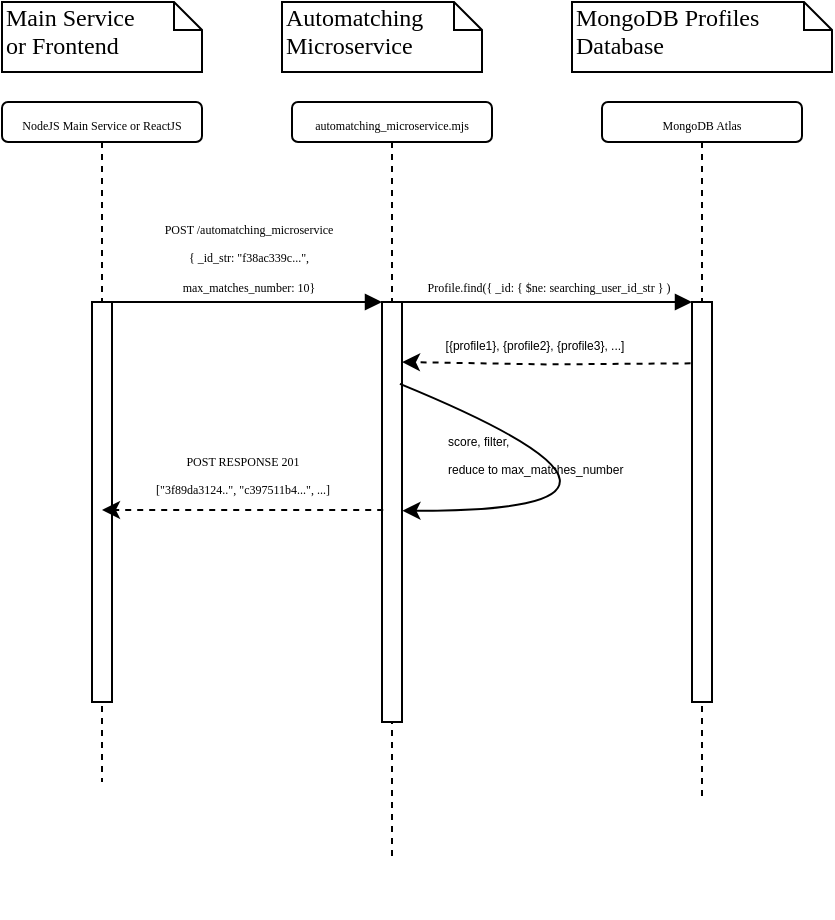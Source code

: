 <mxfile version="27.0.5">
  <diagram name="Page-1" id="13e1069c-82ec-6db2-03f1-153e76fe0fe0">
    <mxGraphModel dx="630" dy="466" grid="1" gridSize="5" guides="1" tooltips="1" connect="1" arrows="1" fold="1" page="1" pageScale="1" pageWidth="413" pageHeight="291" background="none" math="0" shadow="0">
      <root>
        <mxCell id="0" />
        <mxCell id="1" parent="0" />
        <mxCell id="7baba1c4bc27f4b0-2" value="&lt;font style=&quot;font-size: 6px;&quot;&gt;automatching_microservice.mjs&lt;/font&gt;" style="shape=umlLifeline;perimeter=lifelinePerimeter;whiteSpace=wrap;html=1;container=1;collapsible=0;recursiveResize=0;outlineConnect=0;rounded=1;shadow=0;comic=0;labelBackgroundColor=none;strokeWidth=1;fontFamily=Verdana;fontSize=12;align=center;size=20;" parent="1" vertex="1">
          <mxGeometry x="365" y="85" width="100" height="380" as="geometry" />
        </mxCell>
        <mxCell id="TDEUEZQy1v7NWjYbvlac-11" style="edgeStyle=orthogonalEdgeStyle;rounded=0;orthogonalLoop=1;jettySize=auto;html=1;strokeColor=none;" parent="7baba1c4bc27f4b0-2" source="7baba1c4bc27f4b0-10" target="7baba1c4bc27f4b0-2" edge="1">
          <mxGeometry relative="1" as="geometry" />
        </mxCell>
        <mxCell id="7baba1c4bc27f4b0-10" value="" style="html=1;points=[];perimeter=orthogonalPerimeter;rounded=0;shadow=0;comic=0;labelBackgroundColor=none;strokeWidth=1;fontFamily=Verdana;fontSize=12;align=center;" parent="7baba1c4bc27f4b0-2" vertex="1">
          <mxGeometry x="45" y="100" width="10" height="210" as="geometry" />
        </mxCell>
        <mxCell id="TDEUEZQy1v7NWjYbvlac-15" value="" style="curved=1;endArrow=classic;html=1;rounded=0;exitX=0.896;exitY=0.195;exitDx=0;exitDy=0;exitPerimeter=0;entryX=1.023;entryY=0.497;entryDx=0;entryDy=0;entryPerimeter=0;" parent="7baba1c4bc27f4b0-2" source="7baba1c4bc27f4b0-10" target="7baba1c4bc27f4b0-10" edge="1">
          <mxGeometry width="50" height="50" relative="1" as="geometry">
            <mxPoint x="190" y="220" as="sourcePoint" />
            <mxPoint x="240" y="170" as="targetPoint" />
            <Array as="points">
              <mxPoint x="210" y="205" />
            </Array>
          </mxGeometry>
        </mxCell>
        <mxCell id="TDEUEZQy1v7NWjYbvlac-16" value="&lt;font style=&quot;font-size: 6px;&quot;&gt;score, filter,&lt;/font&gt;&lt;div&gt;&lt;font style=&quot;font-size: 6px;&quot;&gt;reduce to max_matches_number&lt;/font&gt;&lt;/div&gt;" style="edgeLabel;html=1;align=left;verticalAlign=middle;resizable=0;points=[];labelBackgroundColor=none;" parent="TDEUEZQy1v7NWjYbvlac-15" vertex="1" connectable="0">
          <mxGeometry x="-0.142" y="-10" relative="1" as="geometry">
            <mxPoint x="-103" y="-28" as="offset" />
          </mxGeometry>
        </mxCell>
        <mxCell id="7baba1c4bc27f4b0-3" value="&lt;font style=&quot;font-size: 6px;&quot;&gt;MongoDB Atlas&lt;/font&gt;" style="shape=umlLifeline;perimeter=lifelinePerimeter;whiteSpace=wrap;html=1;container=1;collapsible=0;recursiveResize=0;outlineConnect=0;rounded=1;shadow=0;comic=0;labelBackgroundColor=none;strokeWidth=1;fontFamily=Verdana;fontSize=12;align=center;size=20;" parent="1" vertex="1">
          <mxGeometry x="520" y="85" width="100" height="350" as="geometry" />
        </mxCell>
        <mxCell id="7baba1c4bc27f4b0-13" value="" style="html=1;points=[];perimeter=orthogonalPerimeter;rounded=0;shadow=0;comic=0;labelBackgroundColor=none;strokeWidth=1;fontFamily=Verdana;fontSize=12;align=center;" parent="7baba1c4bc27f4b0-3" vertex="1">
          <mxGeometry x="45" y="100" width="10" height="200" as="geometry" />
        </mxCell>
        <mxCell id="7baba1c4bc27f4b0-8" value="&lt;font style=&quot;font-size: 6px;&quot;&gt;NodeJS Main Service or ReactJS&lt;/font&gt;" style="shape=umlLifeline;perimeter=lifelinePerimeter;whiteSpace=wrap;html=1;container=1;collapsible=0;recursiveResize=0;outlineConnect=0;rounded=1;shadow=0;comic=0;labelBackgroundColor=none;strokeWidth=1;fontFamily=Verdana;fontSize=12;align=center;size=20;" parent="1" vertex="1">
          <mxGeometry x="220" y="85" width="100" height="340" as="geometry" />
        </mxCell>
        <mxCell id="7baba1c4bc27f4b0-9" value="" style="html=1;points=[];perimeter=orthogonalPerimeter;rounded=0;shadow=0;comic=0;labelBackgroundColor=none;strokeWidth=1;fontFamily=Verdana;fontSize=12;align=center;" parent="7baba1c4bc27f4b0-8" vertex="1">
          <mxGeometry x="45" y="100" width="10" height="200" as="geometry" />
        </mxCell>
        <mxCell id="7baba1c4bc27f4b0-11" value="&lt;font style=&quot;font-size: 6px;&quot;&gt;POST /automatching_microservice&lt;/font&gt;&lt;div&gt;&lt;font style=&quot;font-size: 6px;&quot;&gt;{&amp;nbsp;&lt;/font&gt;&lt;span style=&quot;font-size: 6px; background-color: transparent; color: light-dark(rgb(0, 0, 0), rgb(255, 255, 255));&quot;&gt;_id_str: &quot;f38ac339c...&quot;,&lt;/span&gt;&lt;/div&gt;&lt;div&gt;&lt;font style=&quot;&quot;&gt;&lt;span style=&quot;font-size: 6px;&quot;&gt;max_matches_number: 10&lt;/span&gt;&lt;/font&gt;&lt;span style=&quot;font-size: 6px; background-color: transparent; color: light-dark(rgb(0, 0, 0), rgb(255, 255, 255));&quot;&gt;}&lt;/span&gt;&lt;/div&gt;" style="html=1;verticalAlign=bottom;endArrow=block;entryX=0;entryY=0;labelBackgroundColor=none;fontFamily=Verdana;fontSize=12;edgeStyle=elbowEdgeStyle;elbow=vertical;" parent="1" source="7baba1c4bc27f4b0-9" target="7baba1c4bc27f4b0-10" edge="1">
          <mxGeometry relative="1" as="geometry">
            <mxPoint x="340" y="195" as="sourcePoint" />
            <mxPoint as="offset" />
          </mxGeometry>
        </mxCell>
        <mxCell id="7baba1c4bc27f4b0-14" value="&lt;font style=&quot;font-size: 6px;&quot;&gt;Profile.find({ _id: { $ne: searching_user_id_str }&amp;nbsp;)&lt;/font&gt;" style="html=1;verticalAlign=bottom;endArrow=block;entryX=0;entryY=0;labelBackgroundColor=none;fontFamily=Verdana;fontSize=12;edgeStyle=elbowEdgeStyle;elbow=vertical;" parent="1" source="7baba1c4bc27f4b0-10" target="7baba1c4bc27f4b0-13" edge="1">
          <mxGeometry x="-0.003" relative="1" as="geometry">
            <mxPoint x="490" y="205" as="sourcePoint" />
            <mxPoint as="offset" />
          </mxGeometry>
        </mxCell>
        <mxCell id="7baba1c4bc27f4b0-40" value="Main Service&lt;div&gt;or Frontend&lt;/div&gt;" style="shape=note;whiteSpace=wrap;html=1;size=14;verticalAlign=top;align=left;spacingTop=-6;rounded=0;shadow=0;comic=0;labelBackgroundColor=none;strokeWidth=1;fontFamily=Verdana;fontSize=12" parent="1" vertex="1">
          <mxGeometry x="220" y="35" width="100" height="35" as="geometry" />
        </mxCell>
        <mxCell id="7baba1c4bc27f4b0-41" value="Automatching&lt;div&gt;Microservice&lt;/div&gt;" style="shape=note;whiteSpace=wrap;html=1;size=14;verticalAlign=top;align=left;spacingTop=-6;rounded=0;shadow=0;comic=0;labelBackgroundColor=none;strokeWidth=1;fontFamily=Verdana;fontSize=12" parent="1" vertex="1">
          <mxGeometry x="360" y="35" width="100" height="35" as="geometry" />
        </mxCell>
        <mxCell id="7baba1c4bc27f4b0-42" value="MongoDB Profiles Database" style="shape=note;whiteSpace=wrap;html=1;size=14;verticalAlign=top;align=left;spacingTop=-6;rounded=0;shadow=0;comic=0;labelBackgroundColor=none;strokeWidth=1;fontFamily=Verdana;fontSize=12" parent="1" vertex="1">
          <mxGeometry x="505" y="35" width="130" height="35" as="geometry" />
        </mxCell>
        <mxCell id="TDEUEZQy1v7NWjYbvlac-7" style="edgeStyle=orthogonalEdgeStyle;rounded=0;orthogonalLoop=1;jettySize=auto;html=1;dashed=1;" parent="1" edge="1">
          <mxGeometry relative="1" as="geometry">
            <mxPoint x="564.28" y="215.67" as="sourcePoint" />
            <mxPoint x="420" y="215" as="targetPoint" />
          </mxGeometry>
        </mxCell>
        <mxCell id="TDEUEZQy1v7NWjYbvlac-8" value="&lt;font style=&quot;font-size: 6px;&quot;&gt;[{profile1}, {profile2}, {profile3}, ...]&lt;/font&gt;" style="edgeLabel;html=1;align=center;verticalAlign=middle;resizable=0;points=[];labelBackgroundColor=none;" parent="TDEUEZQy1v7NWjYbvlac-7" vertex="1" connectable="0">
          <mxGeometry x="0.635" y="1" relative="1" as="geometry">
            <mxPoint x="39" y="-11" as="offset" />
          </mxGeometry>
        </mxCell>
        <mxCell id="TDEUEZQy1v7NWjYbvlac-12" value="" style="endArrow=classic;html=1;rounded=0;exitX=0.06;exitY=0.495;exitDx=0;exitDy=0;exitPerimeter=0;dashed=1;" parent="1" source="7baba1c4bc27f4b0-10" target="7baba1c4bc27f4b0-8" edge="1">
          <mxGeometry width="50" height="50" relative="1" as="geometry">
            <mxPoint x="290" y="295" as="sourcePoint" />
            <mxPoint x="280" y="309" as="targetPoint" />
          </mxGeometry>
        </mxCell>
        <mxCell id="TDEUEZQy1v7NWjYbvlac-13" value="&lt;font style=&quot;font-family: Verdana; font-size: 6px;&quot;&gt;POST RESPONSE 201&lt;/font&gt;&lt;div style=&quot;&quot;&gt;&lt;span style=&quot;font-family: Verdana; font-size: 6px;&quot;&gt;[&quot;3f89da3124..&quot;, &quot;&lt;/span&gt;&lt;span style=&quot;font-size: 6px;&quot;&gt;&lt;font face=&quot;Verdana&quot;&gt;c397511b4...&lt;/font&gt;&lt;/span&gt;&lt;span style=&quot;font-family: Verdana; font-size: 6px; color: light-dark(rgb(0, 0, 0), rgb(255, 255, 255));&quot;&gt;&quot;, ...]&lt;/span&gt;&lt;/div&gt;" style="edgeLabel;html=1;align=center;verticalAlign=middle;resizable=0;points=[];labelBackgroundColor=none;" parent="TDEUEZQy1v7NWjYbvlac-12" vertex="1" connectable="0">
          <mxGeometry x="0.003" y="1" relative="1" as="geometry">
            <mxPoint y="-20" as="offset" />
          </mxGeometry>
        </mxCell>
      </root>
    </mxGraphModel>
  </diagram>
</mxfile>

